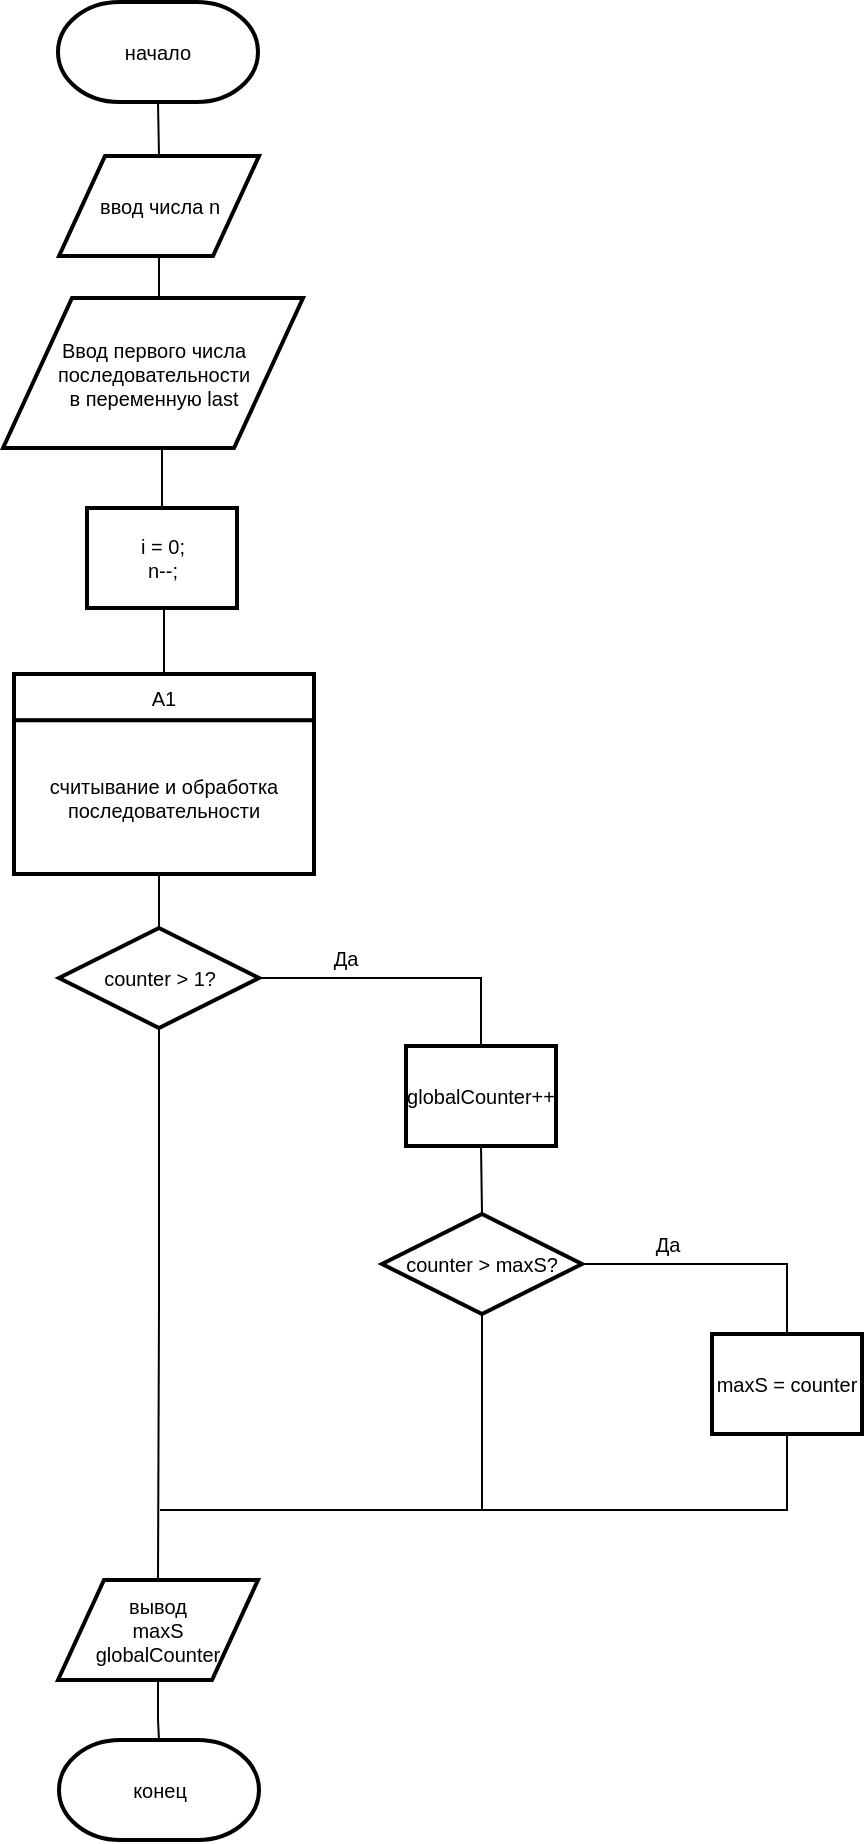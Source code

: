<mxfile version="21.6.8" type="device" pages="2">
  <diagram name="Общий вид" id="lazlIpi1OaGIUPXyTEgX">
    <mxGraphModel dx="1500" dy="956" grid="0" gridSize="10" guides="1" tooltips="1" connect="1" arrows="1" fold="1" page="1" pageScale="1" pageWidth="827" pageHeight="1169" background="#FFFFFF" math="0" shadow="0">
      <root>
        <mxCell id="0" />
        <mxCell id="1" parent="0" />
        <mxCell id="jyrcdH8ekpKblvbGVlTU-32" value="" style="edgeStyle=orthogonalEdgeStyle;rounded=0;orthogonalLoop=1;jettySize=auto;html=1;endArrow=none;endFill=0;exitX=0.5;exitY=1;exitDx=0;exitDy=0;exitPerimeter=0;fontSize=10;entryX=0.5;entryY=0;entryDx=0;entryDy=0;" parent="1" source="jyrcdH8ekpKblvbGVlTU-29" edge="1" target="jyrcdH8ekpKblvbGVlTU-34">
          <mxGeometry relative="1" as="geometry">
            <mxPoint x="335.25" y="184" as="targetPoint" />
            <mxPoint x="335.75" y="158" as="sourcePoint" />
          </mxGeometry>
        </mxCell>
        <mxCell id="jyrcdH8ekpKblvbGVlTU-29" value="начало" style="strokeWidth=2;html=1;shape=mxgraph.flowchart.terminator;whiteSpace=wrap;fontSize=10;" parent="1" vertex="1">
          <mxGeometry x="285" y="99" width="100" height="50" as="geometry" />
        </mxCell>
        <mxCell id="jyrcdH8ekpKblvbGVlTU-30" value="конец" style="strokeWidth=2;html=1;shape=mxgraph.flowchart.terminator;whiteSpace=wrap;fontSize=10;" parent="1" vertex="1">
          <mxGeometry x="285.5" y="968" width="100" height="50" as="geometry" />
        </mxCell>
        <mxCell id="jyrcdH8ekpKblvbGVlTU-48" value="" style="edgeStyle=orthogonalEdgeStyle;rounded=0;orthogonalLoop=1;jettySize=auto;html=1;endArrow=none;endFill=0;entryX=0.526;entryY=-0.001;entryDx=0;entryDy=0;entryPerimeter=0;fontSize=10;" parent="1" source="jyrcdH8ekpKblvbGVlTU-34" target="6cIgmBsxpt2JDWN3qH8p-3" edge="1">
          <mxGeometry relative="1" as="geometry">
            <mxPoint x="335" y="283" as="targetPoint" />
          </mxGeometry>
        </mxCell>
        <mxCell id="jyrcdH8ekpKblvbGVlTU-34" value="ввод числа n" style="shape=parallelogram;html=1;strokeWidth=2;perimeter=parallelogramPerimeter;whiteSpace=wrap;rounded=0;arcSize=12;size=0.23;fontSize=10;" parent="1" vertex="1">
          <mxGeometry x="285.5" y="176" width="100" height="50" as="geometry" />
        </mxCell>
        <mxCell id="jyrcdH8ekpKblvbGVlTU-49" value="i = 0;&lt;br style=&quot;font-size: 10px;&quot;&gt;n--;" style="rounded=0;whiteSpace=wrap;html=1;absoluteArcSize=1;arcSize=14;strokeWidth=2;fontSize=10;" parent="1" vertex="1">
          <mxGeometry x="299.5" y="352" width="75" height="50" as="geometry" />
        </mxCell>
        <UserObject label="" link="data:page/id,il-KoZiu_eJPwZYUlhzI" linkTarget="_blank" id="jyrcdH8ekpKblvbGVlTU-59">
          <mxCell style="group;fontSize=10;" parent="1" vertex="1" connectable="0">
            <mxGeometry x="263" y="435" width="150" height="100" as="geometry" />
          </mxCell>
        </UserObject>
        <mxCell id="jyrcdH8ekpKblvbGVlTU-57" value="считывание и обработка последовательности" style="rounded=0;whiteSpace=wrap;html=1;absoluteArcSize=1;arcSize=14;strokeWidth=2;fontSize=10;" parent="jyrcdH8ekpKblvbGVlTU-59" vertex="1">
          <mxGeometry y="23.077" width="150" height="76.923" as="geometry" />
        </mxCell>
        <mxCell id="jyrcdH8ekpKblvbGVlTU-58" value="A1" style="rounded=0;whiteSpace=wrap;html=1;absoluteArcSize=1;arcSize=14;strokeWidth=2;fontSize=10;" parent="jyrcdH8ekpKblvbGVlTU-59" vertex="1">
          <mxGeometry width="150" height="23.077" as="geometry" />
        </mxCell>
        <mxCell id="qiszwTx9RiHGoua_P2qp-5" value="" style="edgeStyle=orthogonalEdgeStyle;rounded=0;orthogonalLoop=1;jettySize=auto;html=1;endArrow=none;endFill=0;fontSize=10;" parent="1" source="qiszwTx9RiHGoua_P2qp-1" target="jyrcdH8ekpKblvbGVlTU-30" edge="1">
          <mxGeometry relative="1" as="geometry" />
        </mxCell>
        <mxCell id="qiszwTx9RiHGoua_P2qp-1" value="вывод&lt;br style=&quot;font-size: 10px;&quot;&gt;maxS&lt;br style=&quot;font-size: 10px;&quot;&gt;globalCounter" style="shape=parallelogram;html=1;strokeWidth=2;perimeter=parallelogramPerimeter;whiteSpace=wrap;rounded=0;arcSize=12;size=0.23;fontSize=10;align=center;" parent="1" vertex="1">
          <mxGeometry x="285" y="888" width="100" height="50" as="geometry" />
        </mxCell>
        <mxCell id="6cIgmBsxpt2JDWN3qH8p-3" value="Ввод первого числа последовательности &lt;br style=&quot;font-size: 10px;&quot;&gt;в переменную last" style="shape=parallelogram;html=1;strokeWidth=2;perimeter=parallelogramPerimeter;whiteSpace=wrap;rounded=0;arcSize=12;size=0.23;fontSize=10;" parent="1" vertex="1">
          <mxGeometry x="257.5" y="247" width="150" height="75" as="geometry" />
        </mxCell>
        <mxCell id="6cIgmBsxpt2JDWN3qH8p-6" style="edgeStyle=orthogonalEdgeStyle;rounded=0;orthogonalLoop=1;jettySize=auto;html=1;fontSize=10;entryX=0.5;entryY=0;entryDx=0;entryDy=0;endArrow=none;endFill=0;" parent="1" source="6cIgmBsxpt2JDWN3qH8p-4" target="6cIgmBsxpt2JDWN3qH8p-13" edge="1">
          <mxGeometry relative="1" as="geometry">
            <mxPoint x="509" y="660" as="targetPoint" />
          </mxGeometry>
        </mxCell>
        <mxCell id="6cIgmBsxpt2JDWN3qH8p-4" value="counter &amp;gt; 1?" style="strokeWidth=2;html=1;shape=mxgraph.flowchart.decision;whiteSpace=wrap;fontSize=10;" parent="1" vertex="1">
          <mxGeometry x="285.5" y="562" width="100" height="50" as="geometry" />
        </mxCell>
        <mxCell id="6cIgmBsxpt2JDWN3qH8p-5" value="counter &amp;gt; maxS?" style="strokeWidth=2;html=1;shape=mxgraph.flowchart.decision;whiteSpace=wrap;fontSize=10;" parent="1" vertex="1">
          <mxGeometry x="447" y="705" width="100" height="50" as="geometry" />
        </mxCell>
        <mxCell id="6cIgmBsxpt2JDWN3qH8p-8" value="maxS = counter" style="rounded=0;whiteSpace=wrap;html=1;absoluteArcSize=1;arcSize=14;strokeWidth=2;fontSize=10;" parent="1" vertex="1">
          <mxGeometry x="612" y="765" width="75" height="50" as="geometry" />
        </mxCell>
        <mxCell id="6cIgmBsxpt2JDWN3qH8p-12" value="" style="edgeStyle=orthogonalEdgeStyle;rounded=0;orthogonalLoop=1;jettySize=auto;html=1;endArrow=none;endFill=0;exitX=0.5;exitY=1;exitDx=0;exitDy=0;entryX=0.5;entryY=0;entryDx=0;entryDy=0;entryPerimeter=0;fontSize=10;" parent="1" source="jyrcdH8ekpKblvbGVlTU-57" target="6cIgmBsxpt2JDWN3qH8p-4" edge="1">
          <mxGeometry relative="1" as="geometry">
            <mxPoint x="228.486" y="572" as="sourcePoint" />
            <mxPoint x="228.486" y="599" as="targetPoint" />
          </mxGeometry>
        </mxCell>
        <mxCell id="6cIgmBsxpt2JDWN3qH8p-13" value="globalCounter++" style="rounded=0;whiteSpace=wrap;html=1;absoluteArcSize=1;arcSize=14;strokeWidth=2;fontSize=10;" parent="1" vertex="1">
          <mxGeometry x="459" y="621" width="75" height="50" as="geometry" />
        </mxCell>
        <mxCell id="6cIgmBsxpt2JDWN3qH8p-18" value="" style="edgeStyle=orthogonalEdgeStyle;rounded=0;orthogonalLoop=1;jettySize=auto;html=1;endArrow=none;endFill=0;exitX=0.5;exitY=1;exitDx=0;exitDy=0;entryX=0.5;entryY=0;entryDx=0;entryDy=0;fontSize=10;" parent="1" source="6cIgmBsxpt2JDWN3qH8p-3" target="jyrcdH8ekpKblvbGVlTU-49" edge="1">
          <mxGeometry relative="1" as="geometry">
            <mxPoint x="215.486" y="347" as="sourcePoint" />
            <mxPoint x="215.486" y="374" as="targetPoint" />
          </mxGeometry>
        </mxCell>
        <mxCell id="6cIgmBsxpt2JDWN3qH8p-19" value="" style="edgeStyle=orthogonalEdgeStyle;rounded=0;orthogonalLoop=1;jettySize=auto;html=1;endArrow=none;endFill=0;exitX=0.5;exitY=1;exitDx=0;exitDy=0;entryX=0.5;entryY=0;entryDx=0;entryDy=0;entryPerimeter=0;fontSize=10;" parent="1" source="6cIgmBsxpt2JDWN3qH8p-13" target="6cIgmBsxpt2JDWN3qH8p-5" edge="1">
          <mxGeometry relative="1" as="geometry">
            <mxPoint x="332.486" y="769" as="sourcePoint" />
            <mxPoint x="332.486" y="796" as="targetPoint" />
          </mxGeometry>
        </mxCell>
        <mxCell id="6cIgmBsxpt2JDWN3qH8p-20" value="" style="edgeStyle=orthogonalEdgeStyle;rounded=0;orthogonalLoop=1;jettySize=auto;html=1;endArrow=none;endFill=0;exitX=0.5;exitY=1;exitDx=0;exitDy=0;exitPerimeter=0;entryX=0.5;entryY=0;entryDx=0;entryDy=0;fontSize=10;" parent="1" source="6cIgmBsxpt2JDWN3qH8p-4" target="qiszwTx9RiHGoua_P2qp-1" edge="1">
          <mxGeometry relative="1" as="geometry">
            <mxPoint x="161.486" y="616" as="sourcePoint" />
            <mxPoint x="223" y="752" as="targetPoint" />
          </mxGeometry>
        </mxCell>
        <mxCell id="6cIgmBsxpt2JDWN3qH8p-22" value="" style="edgeStyle=orthogonalEdgeStyle;rounded=0;orthogonalLoop=1;jettySize=auto;html=1;endArrow=none;endFill=0;exitX=1;exitY=0.5;exitDx=0;exitDy=0;exitPerimeter=0;entryX=0.5;entryY=0;entryDx=0;entryDy=0;fontSize=10;" parent="1" source="6cIgmBsxpt2JDWN3qH8p-5" target="6cIgmBsxpt2JDWN3qH8p-8" edge="1">
          <mxGeometry relative="1" as="geometry">
            <mxPoint x="484.486" y="892" as="sourcePoint" />
            <mxPoint x="484.486" y="919" as="targetPoint" />
          </mxGeometry>
        </mxCell>
        <mxCell id="Fp_Gq8m5UgHDkW1sp2VQ-2" value="" style="edgeStyle=orthogonalEdgeStyle;rounded=0;orthogonalLoop=1;jettySize=auto;html=1;endArrow=none;endFill=0;exitX=0.5;exitY=1;exitDx=0;exitDy=0;entryX=0.5;entryY=0;entryDx=0;entryDy=0;fontSize=10;" parent="1" source="jyrcdH8ekpKblvbGVlTU-49" target="jyrcdH8ekpKblvbGVlTU-58" edge="1">
          <mxGeometry relative="1" as="geometry">
            <mxPoint x="267.486" y="400" as="sourcePoint" />
            <mxPoint x="267.486" y="427" as="targetPoint" />
          </mxGeometry>
        </mxCell>
        <mxCell id="Fp_Gq8m5UgHDkW1sp2VQ-3" value="" style="edgeStyle=orthogonalEdgeStyle;rounded=0;orthogonalLoop=1;jettySize=auto;html=1;endArrow=none;endFill=0;exitX=0.5;exitY=1;exitDx=0;exitDy=0;exitPerimeter=0;fontSize=10;" parent="1" source="6cIgmBsxpt2JDWN3qH8p-5" edge="1">
          <mxGeometry relative="1" as="geometry">
            <mxPoint x="457.486" y="815" as="sourcePoint" />
            <mxPoint x="497" y="853" as="targetPoint" />
          </mxGeometry>
        </mxCell>
        <mxCell id="Fp_Gq8m5UgHDkW1sp2VQ-4" value="" style="edgeStyle=orthogonalEdgeStyle;rounded=0;orthogonalLoop=1;jettySize=auto;html=1;endArrow=none;endFill=0;exitX=0.5;exitY=1;exitDx=0;exitDy=0;fontSize=10;" parent="1" source="6cIgmBsxpt2JDWN3qH8p-8" edge="1">
          <mxGeometry relative="1" as="geometry">
            <mxPoint x="568.486" y="899" as="sourcePoint" />
            <mxPoint x="336" y="853" as="targetPoint" />
            <Array as="points">
              <mxPoint x="649" y="853" />
              <mxPoint x="352" y="853" />
            </Array>
          </mxGeometry>
        </mxCell>
        <mxCell id="Fp_Gq8m5UgHDkW1sp2VQ-5" value="Да" style="text;html=1;strokeColor=none;fillColor=none;align=center;verticalAlign=middle;whiteSpace=wrap;rounded=0;fontSize=10;" parent="1" vertex="1">
          <mxGeometry x="399" y="562" width="60" height="30" as="geometry" />
        </mxCell>
        <mxCell id="Fp_Gq8m5UgHDkW1sp2VQ-6" value="Да" style="text;html=1;strokeColor=none;fillColor=none;align=center;verticalAlign=middle;whiteSpace=wrap;rounded=0;fontSize=10;" parent="1" vertex="1">
          <mxGeometry x="560" y="705" width="60" height="30" as="geometry" />
        </mxCell>
      </root>
    </mxGraphModel>
  </diagram>
  <diagram id="il-KoZiu_eJPwZYUlhzI" name="A1">
    <mxGraphModel dx="1500" dy="956" grid="0" gridSize="10" guides="1" tooltips="1" connect="1" arrows="1" fold="1" page="1" pageScale="1" pageWidth="827" pageHeight="1169" background="#FFFFFF" math="0" shadow="0">
      <root>
        <mxCell id="0" />
        <mxCell id="1" parent="0" />
        <mxCell id="LjI1NHP9sDga47Z2IJbQ-1" value="начало A1" style="strokeWidth=2;html=1;shape=mxgraph.flowchart.terminator;whiteSpace=wrap;fontSize=10;" parent="1" vertex="1">
          <mxGeometry x="106" y="39" width="100" height="50" as="geometry" />
        </mxCell>
        <mxCell id="LjI1NHP9sDga47Z2IJbQ-2" value="конец A1" style="strokeWidth=2;html=1;shape=mxgraph.flowchart.terminator;whiteSpace=wrap;fontSize=10;" parent="1" vertex="1">
          <mxGeometry x="106" y="1023" width="100" height="50" as="geometry" />
        </mxCell>
        <mxCell id="Fz8fkFER2qEmZTQcUVVU-1" value="i &amp;lt; n?" style="strokeWidth=2;html=1;shape=mxgraph.flowchart.decision;whiteSpace=wrap;fontSize=10;" parent="1" vertex="1">
          <mxGeometry x="106" y="138" width="100" height="50" as="geometry" />
        </mxCell>
        <mxCell id="Fz8fkFER2qEmZTQcUVVU-3" value="ввод digit" style="shape=parallelogram;html=1;strokeWidth=2;perimeter=parallelogramPerimeter;whiteSpace=wrap;rounded=0;arcSize=12;size=0.23;fontSize=10;" parent="1" vertex="1">
          <mxGeometry x="208" y="213" width="100" height="50" as="geometry" />
        </mxCell>
        <mxCell id="BKXWBQAk3oOIlM84XZj8-6" value="" style="edgeStyle=orthogonalEdgeStyle;rounded=0;orthogonalLoop=1;jettySize=auto;html=1;endArrow=none;endFill=0;entryX=0.5;entryY=0;entryDx=0;entryDy=0;entryPerimeter=0;fontSize=10;" parent="1" source="Fz8fkFER2qEmZTQcUVVU-4" target="MYimHPq6P3AB4ZJo76iI-2" edge="1">
          <mxGeometry relative="1" as="geometry">
            <mxPoint x="395" y="320" as="targetPoint" />
          </mxGeometry>
        </mxCell>
        <mxCell id="Fz8fkFER2qEmZTQcUVVU-4" value="digit &amp;lt; last?" style="strokeWidth=2;html=1;shape=mxgraph.flowchart.decision;whiteSpace=wrap;fontSize=10;" parent="1" vertex="1">
          <mxGeometry x="215" y="295" width="100" height="50" as="geometry" />
        </mxCell>
        <mxCell id="MYimHPq6P3AB4ZJo76iI-1" style="edgeStyle=orthogonalEdgeStyle;rounded=0;orthogonalLoop=1;jettySize=auto;html=1;fontSize=10;entryX=0.5;entryY=0;entryDx=0;entryDy=0;endArrow=none;endFill=0;" parent="1" source="MYimHPq6P3AB4ZJo76iI-2" target="MYimHPq6P3AB4ZJo76iI-5" edge="1">
          <mxGeometry relative="1" as="geometry">
            <mxPoint x="560.5" y="415" as="targetPoint" />
          </mxGeometry>
        </mxCell>
        <mxCell id="MYimHPq6P3AB4ZJo76iI-2" value="counter &amp;gt; 1?" style="strokeWidth=2;html=1;shape=mxgraph.flowchart.decision;whiteSpace=wrap;fontSize=10;" parent="1" vertex="1">
          <mxGeometry x="342" y="374" width="100" height="50" as="geometry" />
        </mxCell>
        <mxCell id="MYimHPq6P3AB4ZJo76iI-3" value="counter &amp;gt; maxS?" style="strokeWidth=2;html=1;shape=mxgraph.flowchart.decision;whiteSpace=wrap;fontSize=10;" parent="1" vertex="1">
          <mxGeometry x="482.5" y="531" width="100" height="50" as="geometry" />
        </mxCell>
        <mxCell id="MYimHPq6P3AB4ZJo76iI-4" value="maxS = counter" style="rounded=0;whiteSpace=wrap;html=1;absoluteArcSize=1;arcSize=14;strokeWidth=2;fontSize=10;" parent="1" vertex="1">
          <mxGeometry x="622" y="606" width="75" height="50" as="geometry" />
        </mxCell>
        <mxCell id="MYimHPq6P3AB4ZJo76iI-5" value="globalCounter++" style="rounded=0;whiteSpace=wrap;html=1;absoluteArcSize=1;arcSize=14;strokeWidth=2;fontSize=10;" parent="1" vertex="1">
          <mxGeometry x="495" y="455" width="75" height="50" as="geometry" />
        </mxCell>
        <mxCell id="MYimHPq6P3AB4ZJo76iI-6" value="" style="edgeStyle=orthogonalEdgeStyle;rounded=0;orthogonalLoop=1;jettySize=auto;html=1;endArrow=none;endFill=0;exitX=0.5;exitY=1;exitDx=0;exitDy=0;entryX=0.5;entryY=0;entryDx=0;entryDy=0;entryPerimeter=0;fontSize=10;" parent="1" source="MYimHPq6P3AB4ZJo76iI-5" target="MYimHPq6P3AB4ZJo76iI-3" edge="1">
          <mxGeometry relative="1" as="geometry">
            <mxPoint x="383.986" y="548" as="sourcePoint" />
            <mxPoint x="383.986" y="575" as="targetPoint" />
          </mxGeometry>
        </mxCell>
        <mxCell id="MYimHPq6P3AB4ZJo76iI-7" value="" style="edgeStyle=orthogonalEdgeStyle;rounded=0;orthogonalLoop=1;jettySize=auto;html=1;endArrow=none;endFill=0;exitX=1;exitY=0.5;exitDx=0;exitDy=0;exitPerimeter=0;entryX=0.5;entryY=0;entryDx=0;entryDy=0;fontSize=10;" parent="1" source="MYimHPq6P3AB4ZJo76iI-3" target="MYimHPq6P3AB4ZJo76iI-4" edge="1">
          <mxGeometry relative="1" as="geometry">
            <mxPoint x="544.986" y="703" as="sourcePoint" />
            <mxPoint x="544.986" y="730" as="targetPoint" />
          </mxGeometry>
        </mxCell>
        <mxCell id="MYimHPq6P3AB4ZJo76iI-8" value="" style="edgeStyle=orthogonalEdgeStyle;rounded=0;orthogonalLoop=1;jettySize=auto;html=1;endArrow=none;endFill=0;exitX=0.5;exitY=1;exitDx=0;exitDy=0;exitPerimeter=0;entryX=0.5;entryY=0;entryDx=0;entryDy=0;fontSize=10;" parent="1" source="MYimHPq6P3AB4ZJo76iI-3" target="MYimHPq6P3AB4ZJo76iI-10" edge="1">
          <mxGeometry relative="1" as="geometry">
            <mxPoint x="561.986" y="637" as="sourcePoint" />
            <mxPoint x="461" y="628" as="targetPoint" />
            <Array as="points">
              <mxPoint x="533" y="706" />
              <mxPoint x="392" y="706" />
            </Array>
          </mxGeometry>
        </mxCell>
        <mxCell id="SxjulxJYGE_gY42wSPQQ-5" value="" style="edgeStyle=orthogonalEdgeStyle;rounded=0;orthogonalLoop=1;jettySize=auto;html=1;entryX=0.5;entryY=0;entryDx=0;entryDy=0;endArrow=none;endFill=0;" edge="1" parent="1" source="MYimHPq6P3AB4ZJo76iI-10" target="MYimHPq6P3AB4ZJo76iI-13">
          <mxGeometry relative="1" as="geometry">
            <mxPoint x="392" y="852" as="targetPoint" />
            <Array as="points">
              <mxPoint x="392" y="789" />
              <mxPoint x="266" y="789" />
            </Array>
          </mxGeometry>
        </mxCell>
        <mxCell id="MYimHPq6P3AB4ZJo76iI-10" value="counter = 1" style="rounded=0;whiteSpace=wrap;html=1;absoluteArcSize=1;arcSize=14;strokeWidth=2;fontSize=10;" parent="1" vertex="1">
          <mxGeometry x="354.5" y="722" width="75" height="50" as="geometry" />
        </mxCell>
        <mxCell id="MYimHPq6P3AB4ZJo76iI-11" value="counter++" style="rounded=0;whiteSpace=wrap;html=1;absoluteArcSize=1;arcSize=14;strokeWidth=2;fontSize=10;" parent="1" vertex="1">
          <mxGeometry x="227.5" y="374" width="75" height="50" as="geometry" />
        </mxCell>
        <mxCell id="MYimHPq6P3AB4ZJo76iI-13" value="last = digit" style="rounded=0;whiteSpace=wrap;html=1;absoluteArcSize=1;arcSize=14;strokeWidth=2;fontSize=10;" parent="1" vertex="1">
          <mxGeometry x="228" y="805" width="75" height="50" as="geometry" />
        </mxCell>
        <mxCell id="MYimHPq6P3AB4ZJo76iI-14" value="" style="edgeStyle=orthogonalEdgeStyle;rounded=0;orthogonalLoop=1;jettySize=auto;html=1;endArrow=none;endFill=0;exitX=0.5;exitY=1;exitDx=0;exitDy=0;exitPerimeter=0;entryX=0.5;entryY=0;entryDx=0;entryDy=0;entryPerimeter=0;fontSize=10;" parent="1" source="Fz8fkFER2qEmZTQcUVVU-1" target="LjI1NHP9sDga47Z2IJbQ-2" edge="1">
          <mxGeometry relative="1" as="geometry">
            <mxPoint x="136.486" y="273" as="sourcePoint" />
            <mxPoint x="136.486" y="300" as="targetPoint" />
          </mxGeometry>
        </mxCell>
        <mxCell id="MYimHPq6P3AB4ZJo76iI-15" value="i++" style="rounded=0;whiteSpace=wrap;html=1;absoluteArcSize=1;arcSize=14;strokeWidth=2;fontSize=10;" parent="1" vertex="1">
          <mxGeometry x="228.5" y="900" width="74" height="49" as="geometry" />
        </mxCell>
        <mxCell id="MYimHPq6P3AB4ZJo76iI-16" value="" style="edgeStyle=orthogonalEdgeStyle;rounded=0;orthogonalLoop=1;jettySize=auto;html=1;endArrow=none;endFill=0;exitX=0.5;exitY=1;exitDx=0;exitDy=0;exitPerimeter=0;entryX=0.5;entryY=0;entryDx=0;entryDy=0;entryPerimeter=0;fontSize=10;" parent="1" source="LjI1NHP9sDga47Z2IJbQ-1" target="Fz8fkFER2qEmZTQcUVVU-1" edge="1">
          <mxGeometry relative="1" as="geometry">
            <mxPoint x="314.486" y="151" as="sourcePoint" />
            <mxPoint x="188" y="116" as="targetPoint" />
          </mxGeometry>
        </mxCell>
        <mxCell id="MYimHPq6P3AB4ZJo76iI-17" value="" style="edgeStyle=orthogonalEdgeStyle;rounded=0;orthogonalLoop=1;jettySize=auto;html=1;endArrow=none;endFill=0;exitX=1;exitY=0.5;exitDx=0;exitDy=0;exitPerimeter=0;entryX=0.54;entryY=0;entryDx=0;entryDy=0;entryPerimeter=0;fontSize=10;" parent="1" source="Fz8fkFER2qEmZTQcUVVU-1" target="Fz8fkFER2qEmZTQcUVVU-3" edge="1">
          <mxGeometry relative="1" as="geometry">
            <mxPoint x="335.486" y="155" as="sourcePoint" />
            <mxPoint x="255" y="251" as="targetPoint" />
          </mxGeometry>
        </mxCell>
        <mxCell id="MYimHPq6P3AB4ZJo76iI-23" value="" style="edgeStyle=orthogonalEdgeStyle;rounded=0;orthogonalLoop=1;jettySize=auto;html=1;endArrow=none;endFill=0;exitX=0.5;exitY=1;exitDx=0;exitDy=0;exitPerimeter=0;entryX=0.5;entryY=0;entryDx=0;entryDy=0;fontSize=10;" parent="1" source="Fz8fkFER2qEmZTQcUVVU-4" target="MYimHPq6P3AB4ZJo76iI-11" edge="1">
          <mxGeometry relative="1" as="geometry">
            <mxPoint x="222.486" y="577" as="sourcePoint" />
            <mxPoint x="261" y="427" as="targetPoint" />
          </mxGeometry>
        </mxCell>
        <mxCell id="MYimHPq6P3AB4ZJo76iI-24" value="" style="edgeStyle=orthogonalEdgeStyle;rounded=0;orthogonalLoop=1;jettySize=auto;html=1;endArrow=none;endFill=0;exitX=0.5;exitY=1;exitDx=0;exitDy=0;entryX=0.5;entryY=0;entryDx=0;entryDy=0;fontSize=10;" parent="1" source="MYimHPq6P3AB4ZJo76iI-11" target="MYimHPq6P3AB4ZJo76iI-13" edge="1">
          <mxGeometry relative="1" as="geometry">
            <mxPoint x="224.486" y="574" as="sourcePoint" />
            <mxPoint x="224.486" y="601" as="targetPoint" />
          </mxGeometry>
        </mxCell>
        <mxCell id="MYimHPq6P3AB4ZJo76iI-26" value="" style="edgeStyle=orthogonalEdgeStyle;rounded=0;orthogonalLoop=1;jettySize=auto;html=1;endArrow=none;endFill=0;exitX=0.5;exitY=1;exitDx=0;exitDy=0;entryX=0.5;entryY=0;entryDx=0;entryDy=0;fontSize=10;" parent="1" source="MYimHPq6P3AB4ZJo76iI-13" target="MYimHPq6P3AB4ZJo76iI-15" edge="1">
          <mxGeometry relative="1" as="geometry">
            <mxPoint x="184.486" y="883" as="sourcePoint" />
            <mxPoint x="184.486" y="910" as="targetPoint" />
          </mxGeometry>
        </mxCell>
        <mxCell id="MYimHPq6P3AB4ZJo76iI-27" style="edgeStyle=orthogonalEdgeStyle;rounded=0;orthogonalLoop=1;jettySize=auto;html=1;exitX=0.5;exitY=1;exitDx=0;exitDy=0;fontSize=10;" parent="1" source="MYimHPq6P3AB4ZJo76iI-15" edge="1">
          <mxGeometry relative="1" as="geometry">
            <mxPoint x="154" y="117" as="targetPoint" />
            <Array as="points">
              <mxPoint x="266" y="984" />
              <mxPoint x="738" y="984" />
              <mxPoint x="738" y="117" />
            </Array>
            <mxPoint x="312" y="1045" as="sourcePoint" />
          </mxGeometry>
        </mxCell>
        <mxCell id="BKXWBQAk3oOIlM84XZj8-2" value="" style="endArrow=none;html=1;rounded=0;entryX=0.561;entryY=0.983;entryDx=0;entryDy=0;entryPerimeter=0;exitX=0.5;exitY=0;exitDx=0;exitDy=0;exitPerimeter=0;fontSize=10;" parent="1" source="Fz8fkFER2qEmZTQcUVVU-4" target="Fz8fkFER2qEmZTQcUVVU-3" edge="1">
          <mxGeometry width="50" height="50" relative="1" as="geometry">
            <mxPoint x="361" y="336.4" as="sourcePoint" />
            <mxPoint x="361" y="218.4" as="targetPoint" />
          </mxGeometry>
        </mxCell>
        <mxCell id="BKXWBQAk3oOIlM84XZj8-8" value="" style="edgeStyle=orthogonalEdgeStyle;rounded=0;orthogonalLoop=1;jettySize=auto;html=1;endArrow=none;endFill=0;exitX=0.5;exitY=1;exitDx=0;exitDy=0;entryX=0.5;entryY=0;entryDx=0;entryDy=0;fontSize=10;" parent="1" source="MYimHPq6P3AB4ZJo76iI-4" target="MYimHPq6P3AB4ZJo76iI-10" edge="1">
          <mxGeometry relative="1" as="geometry">
            <mxPoint x="659.5" y="677" as="sourcePoint" />
            <mxPoint x="617.23" y="782" as="targetPoint" />
            <Array as="points">
              <mxPoint x="659" y="706" />
              <mxPoint x="392" y="706" />
            </Array>
          </mxGeometry>
        </mxCell>
        <mxCell id="EspuuAIKFGjNWUY8pH4E-1" value="Да" style="text;html=1;strokeColor=none;fillColor=none;align=center;verticalAlign=middle;whiteSpace=wrap;rounded=0;fontSize=10;" parent="1" vertex="1">
          <mxGeometry x="200" y="138" width="60" height="30" as="geometry" />
        </mxCell>
        <mxCell id="EspuuAIKFGjNWUY8pH4E-4" value="Да" style="text;html=1;strokeColor=none;fillColor=none;align=center;verticalAlign=middle;whiteSpace=wrap;rounded=0;fontSize=10;" parent="1" vertex="1">
          <mxGeometry x="315" y="295" width="60" height="30" as="geometry" />
        </mxCell>
        <mxCell id="EspuuAIKFGjNWUY8pH4E-5" value="Да" style="text;html=1;strokeColor=none;fillColor=none;align=center;verticalAlign=middle;whiteSpace=wrap;rounded=0;fontSize=10;" parent="1" vertex="1">
          <mxGeometry x="450" y="377" width="60" height="30" as="geometry" />
        </mxCell>
        <mxCell id="EspuuAIKFGjNWUY8pH4E-6" value="Да" style="text;html=1;strokeColor=none;fillColor=none;align=center;verticalAlign=middle;whiteSpace=wrap;rounded=0;fontSize=10;" parent="1" vertex="1">
          <mxGeometry x="591" y="531" width="60" height="30" as="geometry" />
        </mxCell>
        <mxCell id="SxjulxJYGE_gY42wSPQQ-1" value="" style="edgeStyle=orthogonalEdgeStyle;rounded=0;orthogonalLoop=1;jettySize=auto;html=1;endArrow=none;endFill=0;exitX=0.5;exitY=1;exitDx=0;exitDy=0;exitPerimeter=0;entryX=0.5;entryY=0;entryDx=0;entryDy=0;" edge="1" parent="1" source="MYimHPq6P3AB4ZJo76iI-2" target="MYimHPq6P3AB4ZJo76iI-10">
          <mxGeometry relative="1" as="geometry">
            <mxPoint x="391.58" y="588" as="sourcePoint" />
            <mxPoint x="391.58" y="707" as="targetPoint" />
            <Array as="points" />
          </mxGeometry>
        </mxCell>
      </root>
    </mxGraphModel>
  </diagram>
</mxfile>
